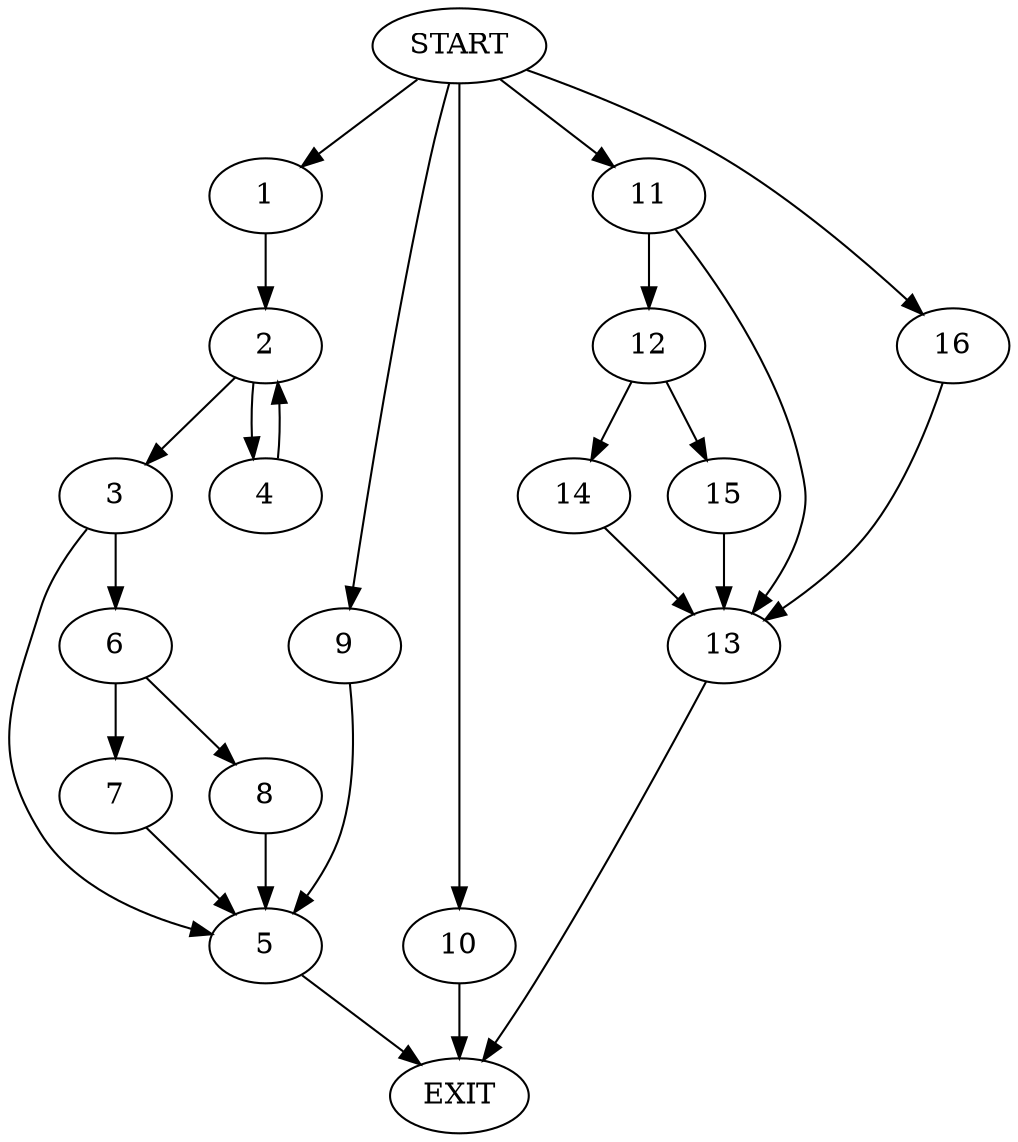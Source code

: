 digraph {
0 [label="START"]
17 [label="EXIT"]
0 -> 1
1 -> 2
2 -> 3
2 -> 4
3 -> 5
3 -> 6
4 -> 2
5 -> 17
6 -> 7
6 -> 8
7 -> 5
8 -> 5
0 -> 9
9 -> 5
0 -> 10
10 -> 17
0 -> 11
11 -> 12
11 -> 13
13 -> 17
12 -> 14
12 -> 15
14 -> 13
15 -> 13
0 -> 16
16 -> 13
}
